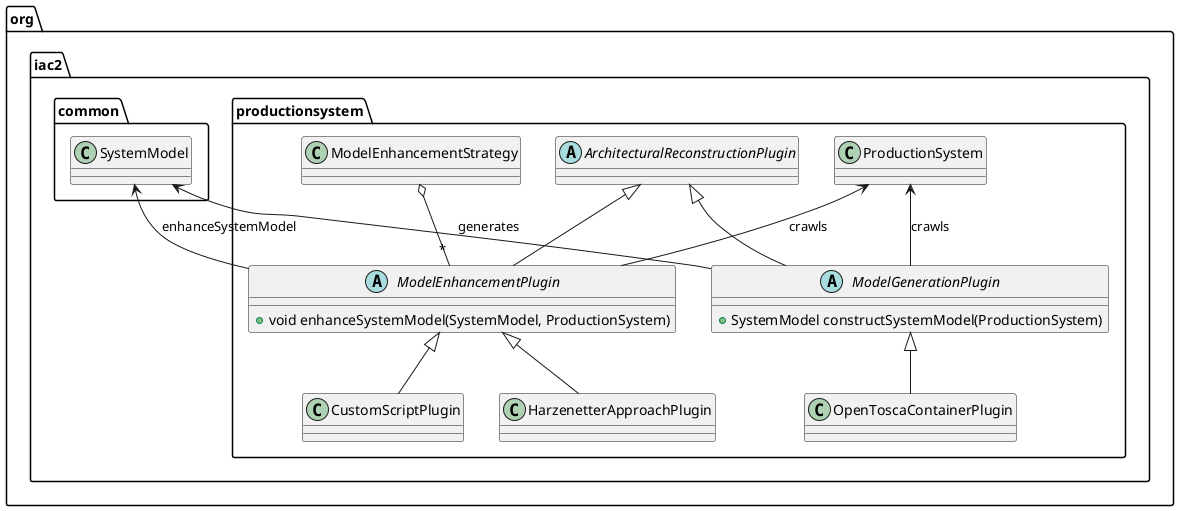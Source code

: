 @startuml
'https://plantuml.com/class-diagram
package org.iac2.productionsystem {
    abstract ArchitecturalReconstructionPlugin {
    }
    abstract class ModelGenerationPlugin {
    +SystemModel constructSystemModel(ProductionSystem)
    }
    abstract class ModelEnhancementPlugin {
    +void enhanceSystemModel(SystemModel, ProductionSystem)
    }

    class CustomScriptPlugin
    class HarzenetterApproachPlugin
    class OpenToscaContainerPlugin
    class ProductionSystem
    class ModelEnhancementStrategy
}

package org.iac2.common {
class SystemModel

}



ModelGenerationPlugin -up-> ProductionSystem: crawls
ModelGenerationPlugin -up-> SystemModel: generates
ModelEnhancementPlugin -up-> SystemModel: enhanceSystemModel
ModelEnhancementPlugin -up-> ProductionSystem: crawls
ArchitecturalReconstructionPlugin <|-- ModelGenerationPlugin
ArchitecturalReconstructionPlugin <|-- ModelEnhancementPlugin
ModelEnhancementPlugin <|-- HarzenetterApproachPlugin
ModelEnhancementPlugin <|-- CustomScriptPlugin
ModelGenerationPlugin <|-- OpenToscaContainerPlugin
ModelEnhancementStrategy  o-- "*" ModelEnhancementPlugin


@enduml